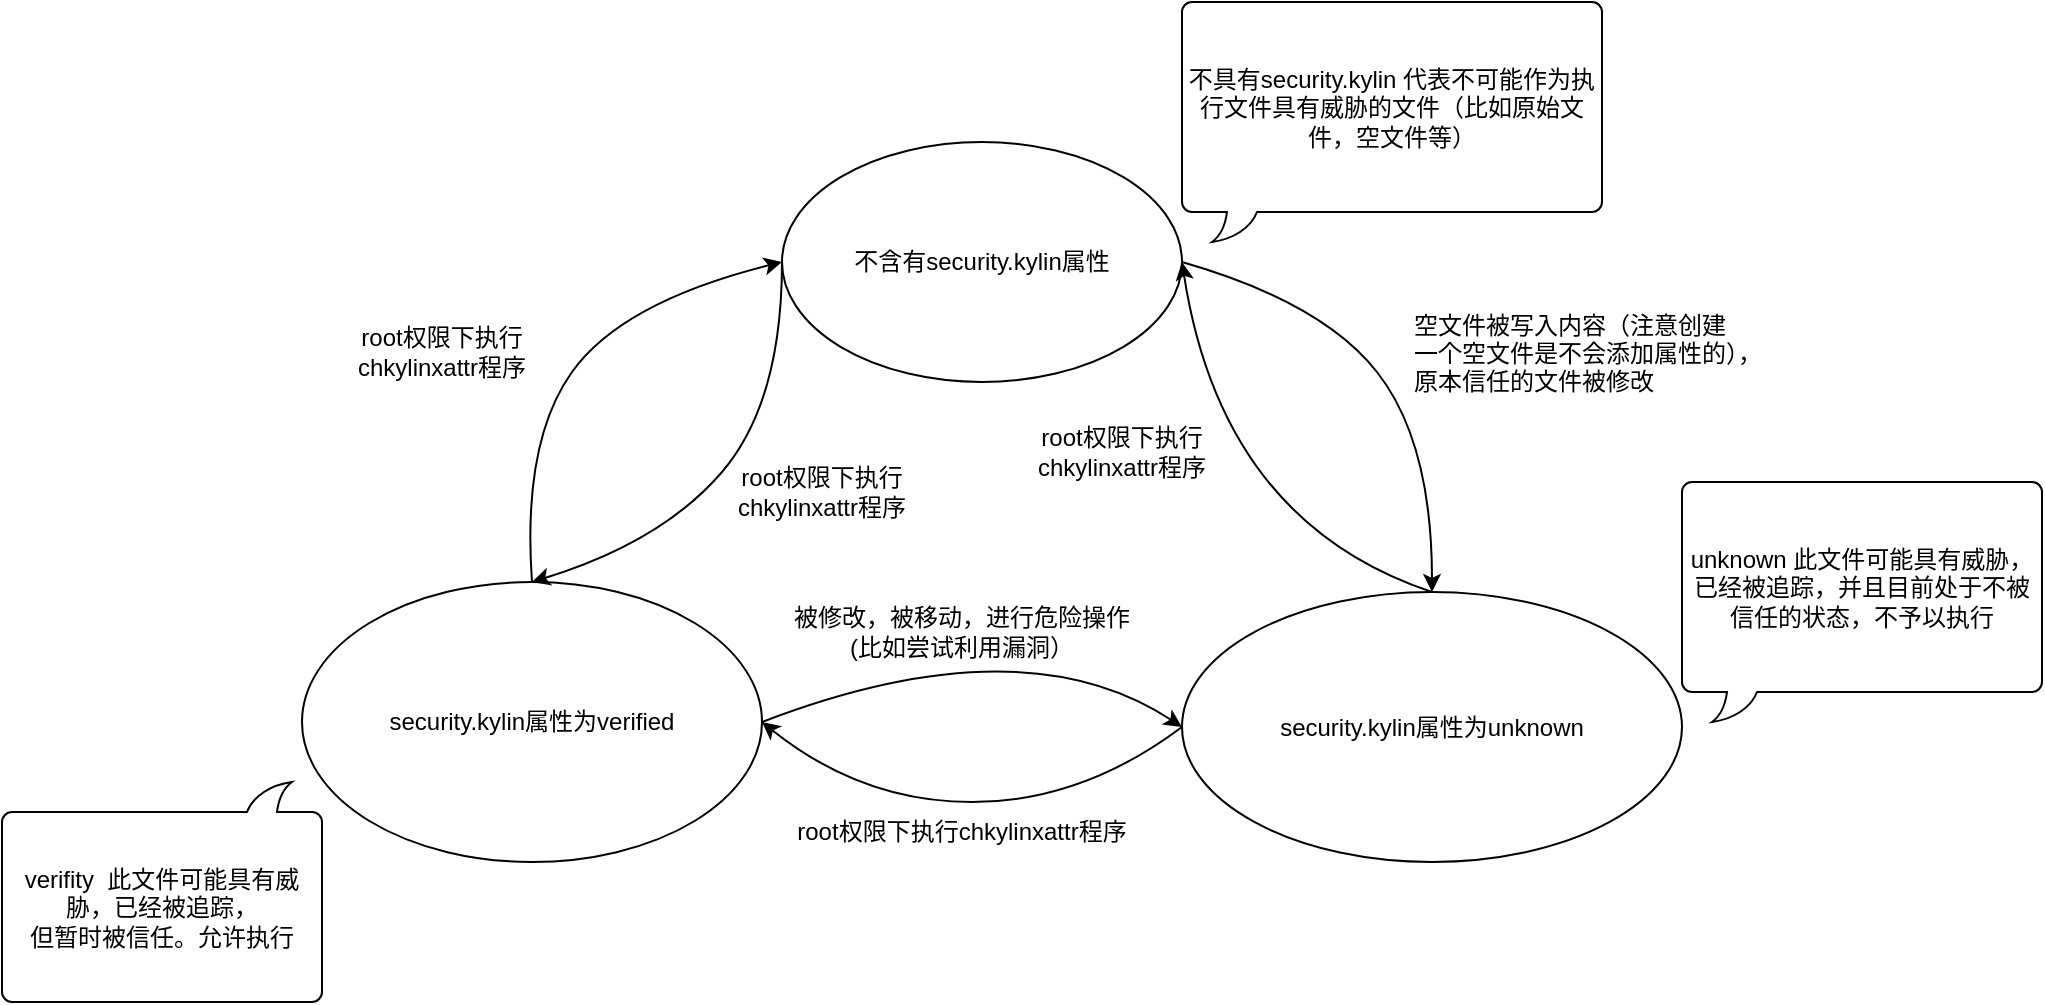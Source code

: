 <mxfile version="18.2.0" type="github">
  <diagram name="Page-1" id="42789a77-a242-8287-6e28-9cd8cfd52e62">
    <mxGraphModel dx="1326" dy="542" grid="1" gridSize="10" guides="1" tooltips="1" connect="1" arrows="1" fold="1" page="1" pageScale="1" pageWidth="1100" pageHeight="850" background="none" math="0" shadow="0">
      <root>
        <mxCell id="0" />
        <mxCell id="1" parent="0" />
        <mxCell id="nDp9_FoU3aF0ZBxoCtjC-1" value="不含有security.kylin属性" style="ellipse;whiteSpace=wrap;html=1;" parent="1" vertex="1">
          <mxGeometry x="460" y="100" width="200" height="120" as="geometry" />
        </mxCell>
        <mxCell id="nDp9_FoU3aF0ZBxoCtjC-2" value="security.kylin属性为verified" style="ellipse;whiteSpace=wrap;html=1;" parent="1" vertex="1">
          <mxGeometry x="220" y="320" width="230" height="140" as="geometry" />
        </mxCell>
        <mxCell id="nDp9_FoU3aF0ZBxoCtjC-3" value="&lt;span style=&quot;&quot;&gt;security.kylin属性为unknown&lt;/span&gt;" style="ellipse;whiteSpace=wrap;html=1;" parent="1" vertex="1">
          <mxGeometry x="660" y="325" width="250" height="135" as="geometry" />
        </mxCell>
        <mxCell id="nDp9_FoU3aF0ZBxoCtjC-23" value="unknown 此文件可能具有威胁，已经被追踪，并且目前处于不被信任的状态，不予以执行" style="whiteSpace=wrap;html=1;shape=mxgraph.basic.roundRectCallout;dx=30;dy=15;size=5;boundedLbl=1;" parent="1" vertex="1">
          <mxGeometry x="910" y="270" width="180" height="120" as="geometry" />
        </mxCell>
        <mxCell id="nDp9_FoU3aF0ZBxoCtjC-24" value="verifity&amp;nbsp; 此文件可能具有威胁，已经被追踪，&lt;br&gt;但暂时被信任。允许执行" style="whiteSpace=wrap;html=1;shape=mxgraph.basic.roundRectCallout;dx=30;dy=15;size=5;boundedLbl=1;direction=west;" parent="1" vertex="1">
          <mxGeometry x="70" y="420" width="160" height="110" as="geometry" />
        </mxCell>
        <mxCell id="nDp9_FoU3aF0ZBxoCtjC-27" value="不具有security.kylin 代表不可能作为执行文件具有威胁的文件（比如原始文件，空文件等）" style="whiteSpace=wrap;html=1;shape=mxgraph.basic.roundRectCallout;dx=30;dy=15;size=5;boundedLbl=1;" parent="1" vertex="1">
          <mxGeometry x="660" y="30" width="210" height="120" as="geometry" />
        </mxCell>
        <mxCell id="nDp9_FoU3aF0ZBxoCtjC-29" value="" style="curved=1;endArrow=classic;html=1;rounded=0;exitX=0.5;exitY=0;exitDx=0;exitDy=0;entryX=0;entryY=0.5;entryDx=0;entryDy=0;" parent="1" source="nDp9_FoU3aF0ZBxoCtjC-2" target="nDp9_FoU3aF0ZBxoCtjC-1" edge="1">
          <mxGeometry width="50" height="50" relative="1" as="geometry">
            <mxPoint x="560" y="360" as="sourcePoint" />
            <mxPoint x="610" y="310" as="targetPoint" />
            <Array as="points">
              <mxPoint x="330" y="250" />
              <mxPoint x="380" y="180" />
            </Array>
          </mxGeometry>
        </mxCell>
        <mxCell id="nDp9_FoU3aF0ZBxoCtjC-31" value="" style="curved=1;endArrow=classic;html=1;rounded=0;exitX=1;exitY=0.5;exitDx=0;exitDy=0;entryX=0;entryY=0.5;entryDx=0;entryDy=0;" parent="1" source="nDp9_FoU3aF0ZBxoCtjC-2" target="nDp9_FoU3aF0ZBxoCtjC-3" edge="1">
          <mxGeometry width="50" height="50" relative="1" as="geometry">
            <mxPoint x="560" y="360" as="sourcePoint" />
            <mxPoint x="610" y="310" as="targetPoint" />
            <Array as="points">
              <mxPoint x="580" y="340" />
            </Array>
          </mxGeometry>
        </mxCell>
        <mxCell id="nDp9_FoU3aF0ZBxoCtjC-32" value="" style="curved=1;endArrow=classic;html=1;rounded=0;exitX=0;exitY=0.5;exitDx=0;exitDy=0;entryX=1;entryY=0.5;entryDx=0;entryDy=0;" parent="1" source="nDp9_FoU3aF0ZBxoCtjC-3" target="nDp9_FoU3aF0ZBxoCtjC-2" edge="1">
          <mxGeometry width="50" height="50" relative="1" as="geometry">
            <mxPoint x="560" y="360" as="sourcePoint" />
            <mxPoint x="460" y="393" as="targetPoint" />
            <Array as="points">
              <mxPoint x="610" y="430" />
              <mxPoint x="500" y="430" />
            </Array>
          </mxGeometry>
        </mxCell>
        <mxCell id="nDp9_FoU3aF0ZBxoCtjC-33" value="" style="curved=1;endArrow=classic;html=1;rounded=0;entryX=0.5;entryY=0;entryDx=0;entryDy=0;exitX=1;exitY=0.5;exitDx=0;exitDy=0;" parent="1" source="nDp9_FoU3aF0ZBxoCtjC-1" target="nDp9_FoU3aF0ZBxoCtjC-3" edge="1">
          <mxGeometry width="50" height="50" relative="1" as="geometry">
            <mxPoint x="560" y="300" as="sourcePoint" />
            <mxPoint x="610" y="250" as="targetPoint" />
            <Array as="points">
              <mxPoint x="730" y="180" />
              <mxPoint x="785" y="250" />
            </Array>
          </mxGeometry>
        </mxCell>
        <mxCell id="nDp9_FoU3aF0ZBxoCtjC-34" value="空文件被写入内容（注意创建&#xa;一个空文件是不会添加属性的），&#xa;原本信任的文件被修改" style="text;strokeColor=none;fillColor=none;align=left;verticalAlign=middle;spacingLeft=4;spacingRight=4;overflow=hidden;points=[[0,0.5],[1,0.5]];portConstraint=eastwest;rotatable=0;" parent="1" vertex="1">
          <mxGeometry x="770" y="170" width="200" height="70" as="geometry" />
        </mxCell>
        <mxCell id="nDp9_FoU3aF0ZBxoCtjC-35" value="被修改，被移动，进行危险操作(比如尝试利用漏洞）" style="text;html=1;strokeColor=none;fillColor=none;align=center;verticalAlign=middle;whiteSpace=wrap;rounded=0;" parent="1" vertex="1">
          <mxGeometry x="460" y="330" width="180" height="30" as="geometry" />
        </mxCell>
        <mxCell id="nDp9_FoU3aF0ZBxoCtjC-37" value="root权限下执行chkylinxattr程序" style="text;html=1;strokeColor=none;fillColor=none;align=center;verticalAlign=middle;whiteSpace=wrap;rounded=0;" parent="1" vertex="1">
          <mxGeometry x="455" y="430" width="190" height="30" as="geometry" />
        </mxCell>
        <mxCell id="nDp9_FoU3aF0ZBxoCtjC-38" value="" style="curved=1;endArrow=classic;html=1;rounded=0;exitX=0.5;exitY=0;exitDx=0;exitDy=0;entryX=1;entryY=0.5;entryDx=0;entryDy=0;" parent="1" source="nDp9_FoU3aF0ZBxoCtjC-3" target="nDp9_FoU3aF0ZBxoCtjC-1" edge="1">
          <mxGeometry width="50" height="50" relative="1" as="geometry">
            <mxPoint x="560" y="230" as="sourcePoint" />
            <mxPoint x="610" y="180" as="targetPoint" />
            <Array as="points">
              <mxPoint x="680" y="290" />
            </Array>
          </mxGeometry>
        </mxCell>
        <mxCell id="nDp9_FoU3aF0ZBxoCtjC-39" value="root权限下执行chkylinxattr程序" style="text;html=1;strokeColor=none;fillColor=none;align=center;verticalAlign=middle;whiteSpace=wrap;rounded=0;" parent="1" vertex="1">
          <mxGeometry x="570" y="220" width="120" height="70" as="geometry" />
        </mxCell>
        <mxCell id="nDp9_FoU3aF0ZBxoCtjC-40" value="" style="curved=1;endArrow=classic;html=1;rounded=0;exitX=0;exitY=0.5;exitDx=0;exitDy=0;entryX=0.5;entryY=0;entryDx=0;entryDy=0;" parent="1" source="nDp9_FoU3aF0ZBxoCtjC-1" target="nDp9_FoU3aF0ZBxoCtjC-2" edge="1">
          <mxGeometry width="50" height="50" relative="1" as="geometry">
            <mxPoint x="560" y="230" as="sourcePoint" />
            <mxPoint x="610" y="180" as="targetPoint" />
            <Array as="points">
              <mxPoint x="460" y="230" />
              <mxPoint x="400" y="300" />
            </Array>
          </mxGeometry>
        </mxCell>
        <mxCell id="nDp9_FoU3aF0ZBxoCtjC-41" value="root权限下执行chkylinxattr程序" style="text;html=1;strokeColor=none;fillColor=none;align=center;verticalAlign=middle;whiteSpace=wrap;rounded=0;" parent="1" vertex="1">
          <mxGeometry x="420" y="240" width="120" height="70" as="geometry" />
        </mxCell>
        <mxCell id="nDp9_FoU3aF0ZBxoCtjC-42" value="root权限下执行chkylinxattr程序" style="text;html=1;strokeColor=none;fillColor=none;align=center;verticalAlign=middle;whiteSpace=wrap;rounded=0;" parent="1" vertex="1">
          <mxGeometry x="230" y="170" width="120" height="70" as="geometry" />
        </mxCell>
      </root>
    </mxGraphModel>
  </diagram>
</mxfile>
